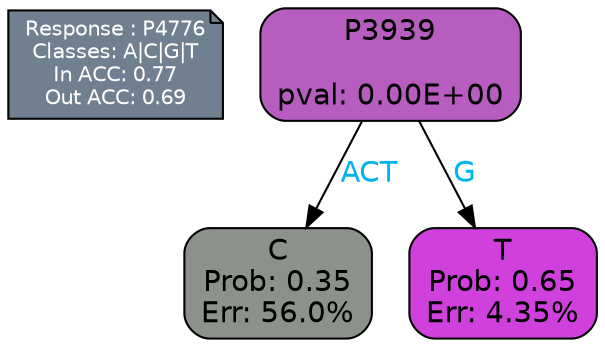 digraph Tree {
node [shape=box, style="filled, rounded", color="black", fontname=helvetica] ;
graph [ranksep=equally, splines=polylines, bgcolor=transparent, dpi=600] ;
edge [fontname=helvetica] ;
LEGEND [label="Response : P4776
Classes: A|C|G|T
In ACC: 0.77
Out ACC: 0.69
",shape=note,align=left,style=filled,fillcolor="slategray",fontcolor="white",fontsize=10];1 [label="P3939

pval: 0.00E+00", fillcolor="#b85dc0"] ;
2 [label="C
Prob: 0.35
Err: 56.0%", fillcolor="#8c928b"] ;
3 [label="T
Prob: 0.65
Err: 4.35%", fillcolor="#d040dd"] ;
1 -> 2 [label="ACT",fontcolor=deepskyblue2] ;
1 -> 3 [label="G",fontcolor=deepskyblue2] ;
{rank = same; 2;3;}{rank = same; LEGEND;1;}}